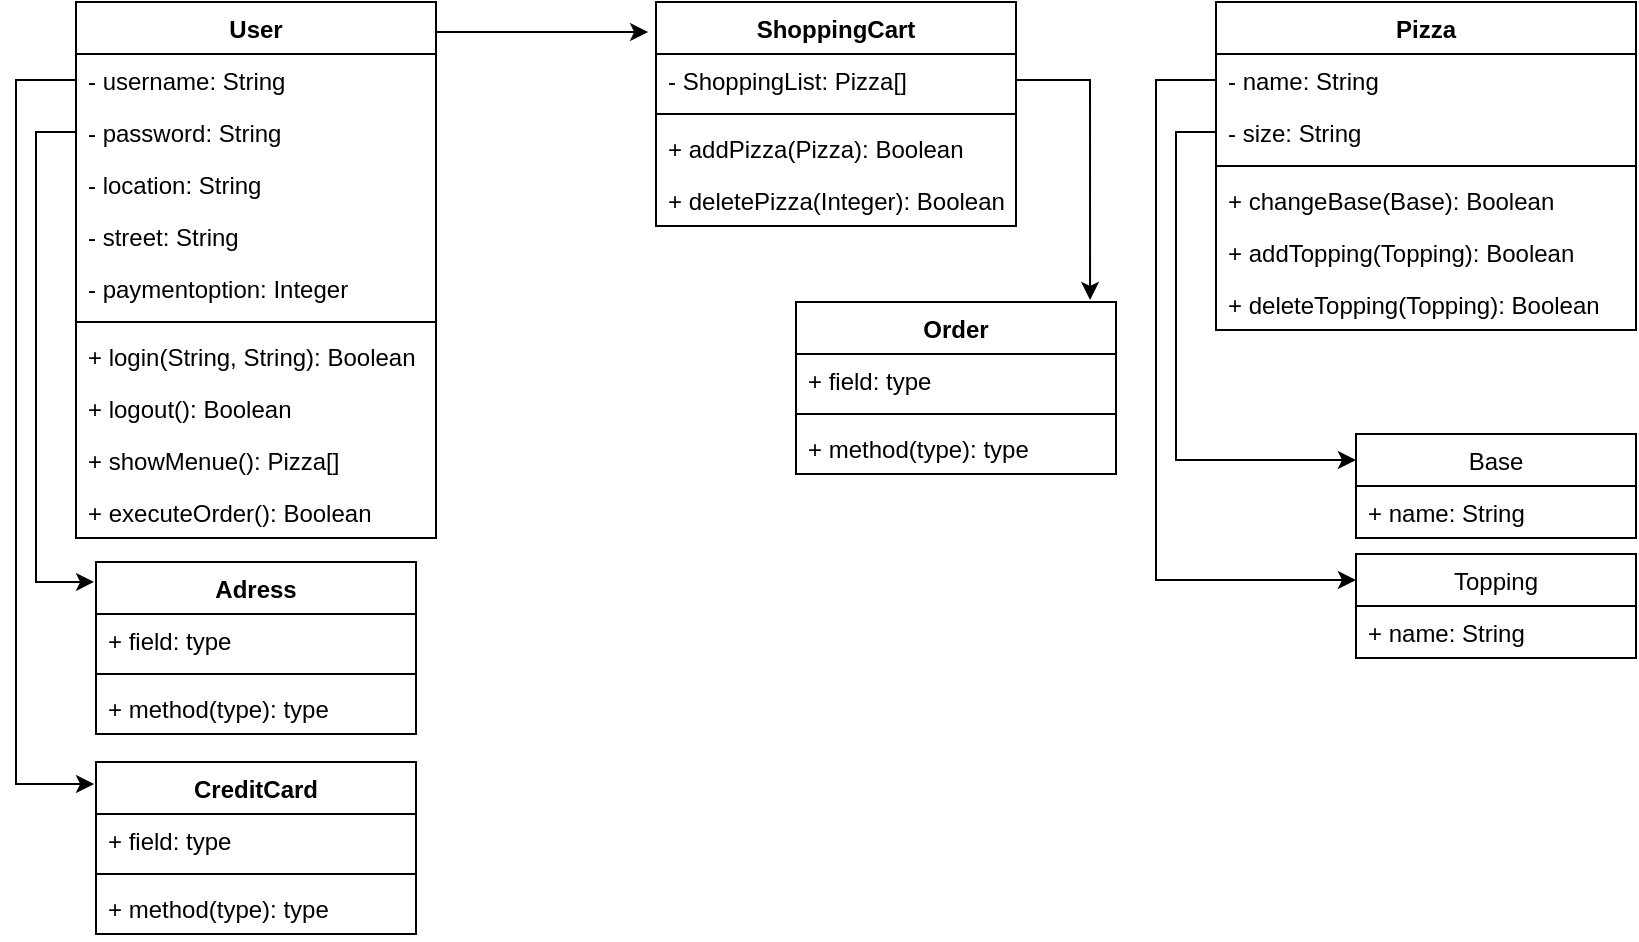 <mxfile version="14.1.8" type="github">
  <diagram id="C5RBs43oDa-KdzZeNtuy" name="Page-1">
    <mxGraphModel dx="868" dy="482" grid="1" gridSize="10" guides="1" tooltips="1" connect="1" arrows="1" fold="1" page="1" pageScale="1" pageWidth="827" pageHeight="1169" math="0" shadow="0">
      <root>
        <mxCell id="WIyWlLk6GJQsqaUBKTNV-0" />
        <mxCell id="WIyWlLk6GJQsqaUBKTNV-1" parent="WIyWlLk6GJQsqaUBKTNV-0" />
        <mxCell id="uV1599xkfmc2XIZDll-U-7" value="User" style="swimlane;fontStyle=1;align=center;verticalAlign=top;childLayout=stackLayout;horizontal=1;startSize=26;horizontalStack=0;resizeParent=1;resizeParentMax=0;resizeLast=0;collapsible=1;marginBottom=0;" parent="WIyWlLk6GJQsqaUBKTNV-1" vertex="1">
          <mxGeometry x="40" y="10" width="180" height="268" as="geometry" />
        </mxCell>
        <mxCell id="uV1599xkfmc2XIZDll-U-11" value="- username: String" style="text;strokeColor=none;fillColor=none;align=left;verticalAlign=top;spacingLeft=4;spacingRight=4;overflow=hidden;rotatable=0;points=[[0,0.5],[1,0.5]];portConstraint=eastwest;" parent="uV1599xkfmc2XIZDll-U-7" vertex="1">
          <mxGeometry y="26" width="180" height="26" as="geometry" />
        </mxCell>
        <mxCell id="uV1599xkfmc2XIZDll-U-12" value="- password: String" style="text;strokeColor=none;fillColor=none;align=left;verticalAlign=top;spacingLeft=4;spacingRight=4;overflow=hidden;rotatable=0;points=[[0,0.5],[1,0.5]];portConstraint=eastwest;" parent="uV1599xkfmc2XIZDll-U-7" vertex="1">
          <mxGeometry y="52" width="180" height="26" as="geometry" />
        </mxCell>
        <mxCell id="uV1599xkfmc2XIZDll-U-13" value="- location: String" style="text;strokeColor=none;fillColor=none;align=left;verticalAlign=top;spacingLeft=4;spacingRight=4;overflow=hidden;rotatable=0;points=[[0,0.5],[1,0.5]];portConstraint=eastwest;" parent="uV1599xkfmc2XIZDll-U-7" vertex="1">
          <mxGeometry y="78" width="180" height="26" as="geometry" />
        </mxCell>
        <mxCell id="uV1599xkfmc2XIZDll-U-3" value="- street: String" style="text;strokeColor=none;fillColor=none;align=left;verticalAlign=top;spacingLeft=4;spacingRight=4;overflow=hidden;rotatable=0;points=[[0,0.5],[1,0.5]];portConstraint=eastwest;" parent="uV1599xkfmc2XIZDll-U-7" vertex="1">
          <mxGeometry y="104" width="180" height="26" as="geometry" />
        </mxCell>
        <mxCell id="uV1599xkfmc2XIZDll-U-6" value="- paymentoption: Integer" style="text;strokeColor=none;fillColor=none;align=left;verticalAlign=top;spacingLeft=4;spacingRight=4;overflow=hidden;rotatable=0;points=[[0,0.5],[1,0.5]];portConstraint=eastwest;" parent="uV1599xkfmc2XIZDll-U-7" vertex="1">
          <mxGeometry y="130" width="180" height="26" as="geometry" />
        </mxCell>
        <mxCell id="uV1599xkfmc2XIZDll-U-9" value="" style="line;strokeWidth=1;fillColor=none;align=left;verticalAlign=middle;spacingTop=-1;spacingLeft=3;spacingRight=3;rotatable=0;labelPosition=right;points=[];portConstraint=eastwest;" parent="uV1599xkfmc2XIZDll-U-7" vertex="1">
          <mxGeometry y="156" width="180" height="8" as="geometry" />
        </mxCell>
        <mxCell id="uV1599xkfmc2XIZDll-U-14" value="+ login(String, String): Boolean" style="text;strokeColor=none;fillColor=none;align=left;verticalAlign=top;spacingLeft=4;spacingRight=4;overflow=hidden;rotatable=0;points=[[0,0.5],[1,0.5]];portConstraint=eastwest;" parent="uV1599xkfmc2XIZDll-U-7" vertex="1">
          <mxGeometry y="164" width="180" height="26" as="geometry" />
        </mxCell>
        <mxCell id="uV1599xkfmc2XIZDll-U-10" value="+ logout(): Boolean" style="text;strokeColor=none;fillColor=none;align=left;verticalAlign=top;spacingLeft=4;spacingRight=4;overflow=hidden;rotatable=0;points=[[0,0.5],[1,0.5]];portConstraint=eastwest;" parent="uV1599xkfmc2XIZDll-U-7" vertex="1">
          <mxGeometry y="190" width="180" height="26" as="geometry" />
        </mxCell>
        <mxCell id="uV1599xkfmc2XIZDll-U-19" value="+ showMenue(): Pizza[]" style="text;strokeColor=none;fillColor=none;align=left;verticalAlign=top;spacingLeft=4;spacingRight=4;overflow=hidden;rotatable=0;points=[[0,0.5],[1,0.5]];portConstraint=eastwest;" parent="uV1599xkfmc2XIZDll-U-7" vertex="1">
          <mxGeometry y="216" width="180" height="26" as="geometry" />
        </mxCell>
        <mxCell id="uV1599xkfmc2XIZDll-U-15" value="+ executeOrder(): Boolean" style="text;strokeColor=none;fillColor=none;align=left;verticalAlign=top;spacingLeft=4;spacingRight=4;overflow=hidden;rotatable=0;points=[[0,0.5],[1,0.5]];portConstraint=eastwest;" parent="uV1599xkfmc2XIZDll-U-7" vertex="1">
          <mxGeometry y="242" width="180" height="26" as="geometry" />
        </mxCell>
        <mxCell id="uV1599xkfmc2XIZDll-U-20" value="ShoppingCart" style="swimlane;fontStyle=1;align=center;verticalAlign=top;childLayout=stackLayout;horizontal=1;startSize=26;horizontalStack=0;resizeParent=1;resizeParentMax=0;resizeLast=0;collapsible=1;marginBottom=0;" parent="WIyWlLk6GJQsqaUBKTNV-1" vertex="1">
          <mxGeometry x="330" y="10" width="180" height="112" as="geometry" />
        </mxCell>
        <mxCell id="uV1599xkfmc2XIZDll-U-21" value="- ShoppingList: Pizza[]" style="text;strokeColor=none;fillColor=none;align=left;verticalAlign=top;spacingLeft=4;spacingRight=4;overflow=hidden;rotatable=0;points=[[0,0.5],[1,0.5]];portConstraint=eastwest;" parent="uV1599xkfmc2XIZDll-U-20" vertex="1">
          <mxGeometry y="26" width="180" height="26" as="geometry" />
        </mxCell>
        <mxCell id="uV1599xkfmc2XIZDll-U-22" value="" style="line;strokeWidth=1;fillColor=none;align=left;verticalAlign=middle;spacingTop=-1;spacingLeft=3;spacingRight=3;rotatable=0;labelPosition=right;points=[];portConstraint=eastwest;" parent="uV1599xkfmc2XIZDll-U-20" vertex="1">
          <mxGeometry y="52" width="180" height="8" as="geometry" />
        </mxCell>
        <mxCell id="uV1599xkfmc2XIZDll-U-24" value="+ addPizza(Pizza): Boolean" style="text;strokeColor=none;fillColor=none;align=left;verticalAlign=top;spacingLeft=4;spacingRight=4;overflow=hidden;rotatable=0;points=[[0,0.5],[1,0.5]];portConstraint=eastwest;" parent="uV1599xkfmc2XIZDll-U-20" vertex="1">
          <mxGeometry y="60" width="180" height="26" as="geometry" />
        </mxCell>
        <mxCell id="uV1599xkfmc2XIZDll-U-23" value="+ deletePizza(Integer): Boolean" style="text;strokeColor=none;fillColor=none;align=left;verticalAlign=top;spacingLeft=4;spacingRight=4;overflow=hidden;rotatable=0;points=[[0,0.5],[1,0.5]];portConstraint=eastwest;" parent="uV1599xkfmc2XIZDll-U-20" vertex="1">
          <mxGeometry y="86" width="180" height="26" as="geometry" />
        </mxCell>
        <mxCell id="uV1599xkfmc2XIZDll-U-25" value="Pizza" style="swimlane;fontStyle=1;align=center;verticalAlign=top;childLayout=stackLayout;horizontal=1;startSize=26;horizontalStack=0;resizeParent=1;resizeParentMax=0;resizeLast=0;collapsible=1;marginBottom=0;" parent="WIyWlLk6GJQsqaUBKTNV-1" vertex="1">
          <mxGeometry x="610" y="10" width="210" height="164" as="geometry" />
        </mxCell>
        <mxCell id="uV1599xkfmc2XIZDll-U-26" value="- name: String" style="text;strokeColor=none;fillColor=none;align=left;verticalAlign=top;spacingLeft=4;spacingRight=4;overflow=hidden;rotatable=0;points=[[0,0.5],[1,0.5]];portConstraint=eastwest;" parent="uV1599xkfmc2XIZDll-U-25" vertex="1">
          <mxGeometry y="26" width="210" height="26" as="geometry" />
        </mxCell>
        <mxCell id="uV1599xkfmc2XIZDll-U-29" value="- size: String" style="text;strokeColor=none;fillColor=none;align=left;verticalAlign=top;spacingLeft=4;spacingRight=4;overflow=hidden;rotatable=0;points=[[0,0.5],[1,0.5]];portConstraint=eastwest;" parent="uV1599xkfmc2XIZDll-U-25" vertex="1">
          <mxGeometry y="52" width="210" height="26" as="geometry" />
        </mxCell>
        <mxCell id="uV1599xkfmc2XIZDll-U-27" value="" style="line;strokeWidth=1;fillColor=none;align=left;verticalAlign=middle;spacingTop=-1;spacingLeft=3;spacingRight=3;rotatable=0;labelPosition=right;points=[];portConstraint=eastwest;" parent="uV1599xkfmc2XIZDll-U-25" vertex="1">
          <mxGeometry y="78" width="210" height="8" as="geometry" />
        </mxCell>
        <mxCell id="uV1599xkfmc2XIZDll-U-28" value="+ changeBase(Base): Boolean" style="text;strokeColor=none;fillColor=none;align=left;verticalAlign=top;spacingLeft=4;spacingRight=4;overflow=hidden;rotatable=0;points=[[0,0.5],[1,0.5]];portConstraint=eastwest;" parent="uV1599xkfmc2XIZDll-U-25" vertex="1">
          <mxGeometry y="86" width="210" height="26" as="geometry" />
        </mxCell>
        <mxCell id="uV1599xkfmc2XIZDll-U-30" value="+ addTopping(Topping): Boolean" style="text;strokeColor=none;fillColor=none;align=left;verticalAlign=top;spacingLeft=4;spacingRight=4;overflow=hidden;rotatable=0;points=[[0,0.5],[1,0.5]];portConstraint=eastwest;" parent="uV1599xkfmc2XIZDll-U-25" vertex="1">
          <mxGeometry y="112" width="210" height="26" as="geometry" />
        </mxCell>
        <mxCell id="uV1599xkfmc2XIZDll-U-31" value="+ deleteTopping(Topping): Boolean" style="text;strokeColor=none;fillColor=none;align=left;verticalAlign=top;spacingLeft=4;spacingRight=4;overflow=hidden;rotatable=0;points=[[0,0.5],[1,0.5]];portConstraint=eastwest;" parent="uV1599xkfmc2XIZDll-U-25" vertex="1">
          <mxGeometry y="138" width="210" height="26" as="geometry" />
        </mxCell>
        <mxCell id="uV1599xkfmc2XIZDll-U-36" value="Base" style="swimlane;fontStyle=0;childLayout=stackLayout;horizontal=1;startSize=26;fillColor=none;horizontalStack=0;resizeParent=1;resizeParentMax=0;resizeLast=0;collapsible=1;marginBottom=0;" parent="WIyWlLk6GJQsqaUBKTNV-1" vertex="1">
          <mxGeometry x="680" y="226" width="140" height="52" as="geometry" />
        </mxCell>
        <mxCell id="uV1599xkfmc2XIZDll-U-37" value="+ name: String" style="text;strokeColor=none;fillColor=none;align=left;verticalAlign=top;spacingLeft=4;spacingRight=4;overflow=hidden;rotatable=0;points=[[0,0.5],[1,0.5]];portConstraint=eastwest;" parent="uV1599xkfmc2XIZDll-U-36" vertex="1">
          <mxGeometry y="26" width="140" height="26" as="geometry" />
        </mxCell>
        <mxCell id="uV1599xkfmc2XIZDll-U-41" value="Topping" style="swimlane;fontStyle=0;childLayout=stackLayout;horizontal=1;startSize=26;fillColor=none;horizontalStack=0;resizeParent=1;resizeParentMax=0;resizeLast=0;collapsible=1;marginBottom=0;" parent="WIyWlLk6GJQsqaUBKTNV-1" vertex="1">
          <mxGeometry x="680" y="286" width="140" height="52" as="geometry" />
        </mxCell>
        <mxCell id="uV1599xkfmc2XIZDll-U-42" value="+ name: String" style="text;strokeColor=none;fillColor=none;align=left;verticalAlign=top;spacingLeft=4;spacingRight=4;overflow=hidden;rotatable=0;points=[[0,0.5],[1,0.5]];portConstraint=eastwest;" parent="uV1599xkfmc2XIZDll-U-41" vertex="1">
          <mxGeometry y="26" width="140" height="26" as="geometry" />
        </mxCell>
        <mxCell id="IQ9QhzdBHmIEoD9JMVYd-0" style="edgeStyle=orthogonalEdgeStyle;rounded=0;orthogonalLoop=1;jettySize=auto;html=1;exitX=0;exitY=0.5;exitDx=0;exitDy=0;entryX=0;entryY=0.25;entryDx=0;entryDy=0;" parent="WIyWlLk6GJQsqaUBKTNV-1" source="uV1599xkfmc2XIZDll-U-29" target="uV1599xkfmc2XIZDll-U-36" edge="1">
          <mxGeometry relative="1" as="geometry" />
        </mxCell>
        <mxCell id="IQ9QhzdBHmIEoD9JMVYd-1" style="edgeStyle=orthogonalEdgeStyle;rounded=0;orthogonalLoop=1;jettySize=auto;html=1;exitX=0;exitY=0.5;exitDx=0;exitDy=0;entryX=0;entryY=0.25;entryDx=0;entryDy=0;" parent="WIyWlLk6GJQsqaUBKTNV-1" source="uV1599xkfmc2XIZDll-U-26" target="uV1599xkfmc2XIZDll-U-41" edge="1">
          <mxGeometry relative="1" as="geometry">
            <Array as="points">
              <mxPoint x="580" y="49" />
              <mxPoint x="580" y="299" />
            </Array>
          </mxGeometry>
        </mxCell>
        <mxCell id="hXHPoDrEMKIcVmXOcSfc-1" value="Order" style="swimlane;fontStyle=1;align=center;verticalAlign=top;childLayout=stackLayout;horizontal=1;startSize=26;horizontalStack=0;resizeParent=1;resizeParentMax=0;resizeLast=0;collapsible=1;marginBottom=0;" vertex="1" parent="WIyWlLk6GJQsqaUBKTNV-1">
          <mxGeometry x="400" y="160" width="160" height="86" as="geometry" />
        </mxCell>
        <mxCell id="hXHPoDrEMKIcVmXOcSfc-2" value="+ field: type" style="text;strokeColor=none;fillColor=none;align=left;verticalAlign=top;spacingLeft=4;spacingRight=4;overflow=hidden;rotatable=0;points=[[0,0.5],[1,0.5]];portConstraint=eastwest;" vertex="1" parent="hXHPoDrEMKIcVmXOcSfc-1">
          <mxGeometry y="26" width="160" height="26" as="geometry" />
        </mxCell>
        <mxCell id="hXHPoDrEMKIcVmXOcSfc-3" value="" style="line;strokeWidth=1;fillColor=none;align=left;verticalAlign=middle;spacingTop=-1;spacingLeft=3;spacingRight=3;rotatable=0;labelPosition=right;points=[];portConstraint=eastwest;" vertex="1" parent="hXHPoDrEMKIcVmXOcSfc-1">
          <mxGeometry y="52" width="160" height="8" as="geometry" />
        </mxCell>
        <mxCell id="hXHPoDrEMKIcVmXOcSfc-4" value="+ method(type): type" style="text;strokeColor=none;fillColor=none;align=left;verticalAlign=top;spacingLeft=4;spacingRight=4;overflow=hidden;rotatable=0;points=[[0,0.5],[1,0.5]];portConstraint=eastwest;" vertex="1" parent="hXHPoDrEMKIcVmXOcSfc-1">
          <mxGeometry y="60" width="160" height="26" as="geometry" />
        </mxCell>
        <mxCell id="hXHPoDrEMKIcVmXOcSfc-5" value="Adress" style="swimlane;fontStyle=1;align=center;verticalAlign=top;childLayout=stackLayout;horizontal=1;startSize=26;horizontalStack=0;resizeParent=1;resizeParentMax=0;resizeLast=0;collapsible=1;marginBottom=0;" vertex="1" parent="WIyWlLk6GJQsqaUBKTNV-1">
          <mxGeometry x="50" y="290" width="160" height="86" as="geometry" />
        </mxCell>
        <mxCell id="hXHPoDrEMKIcVmXOcSfc-6" value="+ field: type" style="text;strokeColor=none;fillColor=none;align=left;verticalAlign=top;spacingLeft=4;spacingRight=4;overflow=hidden;rotatable=0;points=[[0,0.5],[1,0.5]];portConstraint=eastwest;" vertex="1" parent="hXHPoDrEMKIcVmXOcSfc-5">
          <mxGeometry y="26" width="160" height="26" as="geometry" />
        </mxCell>
        <mxCell id="hXHPoDrEMKIcVmXOcSfc-7" value="" style="line;strokeWidth=1;fillColor=none;align=left;verticalAlign=middle;spacingTop=-1;spacingLeft=3;spacingRight=3;rotatable=0;labelPosition=right;points=[];portConstraint=eastwest;" vertex="1" parent="hXHPoDrEMKIcVmXOcSfc-5">
          <mxGeometry y="52" width="160" height="8" as="geometry" />
        </mxCell>
        <mxCell id="hXHPoDrEMKIcVmXOcSfc-8" value="+ method(type): type" style="text;strokeColor=none;fillColor=none;align=left;verticalAlign=top;spacingLeft=4;spacingRight=4;overflow=hidden;rotatable=0;points=[[0,0.5],[1,0.5]];portConstraint=eastwest;" vertex="1" parent="hXHPoDrEMKIcVmXOcSfc-5">
          <mxGeometry y="60" width="160" height="26" as="geometry" />
        </mxCell>
        <mxCell id="hXHPoDrEMKIcVmXOcSfc-9" value="CreditCard" style="swimlane;fontStyle=1;align=center;verticalAlign=top;childLayout=stackLayout;horizontal=1;startSize=26;horizontalStack=0;resizeParent=1;resizeParentMax=0;resizeLast=0;collapsible=1;marginBottom=0;" vertex="1" parent="WIyWlLk6GJQsqaUBKTNV-1">
          <mxGeometry x="50" y="390" width="160" height="86" as="geometry" />
        </mxCell>
        <mxCell id="hXHPoDrEMKIcVmXOcSfc-10" value="+ field: type" style="text;strokeColor=none;fillColor=none;align=left;verticalAlign=top;spacingLeft=4;spacingRight=4;overflow=hidden;rotatable=0;points=[[0,0.5],[1,0.5]];portConstraint=eastwest;" vertex="1" parent="hXHPoDrEMKIcVmXOcSfc-9">
          <mxGeometry y="26" width="160" height="26" as="geometry" />
        </mxCell>
        <mxCell id="hXHPoDrEMKIcVmXOcSfc-11" value="" style="line;strokeWidth=1;fillColor=none;align=left;verticalAlign=middle;spacingTop=-1;spacingLeft=3;spacingRight=3;rotatable=0;labelPosition=right;points=[];portConstraint=eastwest;" vertex="1" parent="hXHPoDrEMKIcVmXOcSfc-9">
          <mxGeometry y="52" width="160" height="8" as="geometry" />
        </mxCell>
        <mxCell id="hXHPoDrEMKIcVmXOcSfc-12" value="+ method(type): type" style="text;strokeColor=none;fillColor=none;align=left;verticalAlign=top;spacingLeft=4;spacingRight=4;overflow=hidden;rotatable=0;points=[[0,0.5],[1,0.5]];portConstraint=eastwest;" vertex="1" parent="hXHPoDrEMKIcVmXOcSfc-9">
          <mxGeometry y="60" width="160" height="26" as="geometry" />
        </mxCell>
        <mxCell id="hXHPoDrEMKIcVmXOcSfc-14" style="edgeStyle=orthogonalEdgeStyle;rounded=0;orthogonalLoop=1;jettySize=auto;html=1;exitX=1;exitY=0.5;exitDx=0;exitDy=0;entryX=0.919;entryY=-0.012;entryDx=0;entryDy=0;entryPerimeter=0;" edge="1" parent="WIyWlLk6GJQsqaUBKTNV-1" source="uV1599xkfmc2XIZDll-U-21" target="hXHPoDrEMKIcVmXOcSfc-1">
          <mxGeometry relative="1" as="geometry" />
        </mxCell>
        <mxCell id="hXHPoDrEMKIcVmXOcSfc-15" style="edgeStyle=orthogonalEdgeStyle;rounded=0;orthogonalLoop=1;jettySize=auto;html=1;exitX=0;exitY=0.5;exitDx=0;exitDy=0;entryX=-0.006;entryY=0.116;entryDx=0;entryDy=0;entryPerimeter=0;" edge="1" parent="WIyWlLk6GJQsqaUBKTNV-1" source="uV1599xkfmc2XIZDll-U-12" target="hXHPoDrEMKIcVmXOcSfc-5">
          <mxGeometry relative="1" as="geometry">
            <Array as="points">
              <mxPoint x="20" y="75" />
              <mxPoint x="20" y="300" />
            </Array>
          </mxGeometry>
        </mxCell>
        <mxCell id="hXHPoDrEMKIcVmXOcSfc-16" style="edgeStyle=orthogonalEdgeStyle;rounded=0;orthogonalLoop=1;jettySize=auto;html=1;entryX=-0.022;entryY=0.134;entryDx=0;entryDy=0;entryPerimeter=0;" edge="1" parent="WIyWlLk6GJQsqaUBKTNV-1" target="uV1599xkfmc2XIZDll-U-20">
          <mxGeometry relative="1" as="geometry">
            <mxPoint x="220" y="25" as="sourcePoint" />
            <Array as="points">
              <mxPoint x="220" y="25" />
            </Array>
          </mxGeometry>
        </mxCell>
        <mxCell id="hXHPoDrEMKIcVmXOcSfc-18" style="edgeStyle=orthogonalEdgeStyle;rounded=0;orthogonalLoop=1;jettySize=auto;html=1;exitX=0;exitY=0.5;exitDx=0;exitDy=0;entryX=-0.006;entryY=0.128;entryDx=0;entryDy=0;entryPerimeter=0;" edge="1" parent="WIyWlLk6GJQsqaUBKTNV-1" source="uV1599xkfmc2XIZDll-U-11" target="hXHPoDrEMKIcVmXOcSfc-9">
          <mxGeometry relative="1" as="geometry">
            <Array as="points">
              <mxPoint x="10" y="49" />
              <mxPoint x="10" y="401" />
            </Array>
          </mxGeometry>
        </mxCell>
      </root>
    </mxGraphModel>
  </diagram>
</mxfile>

